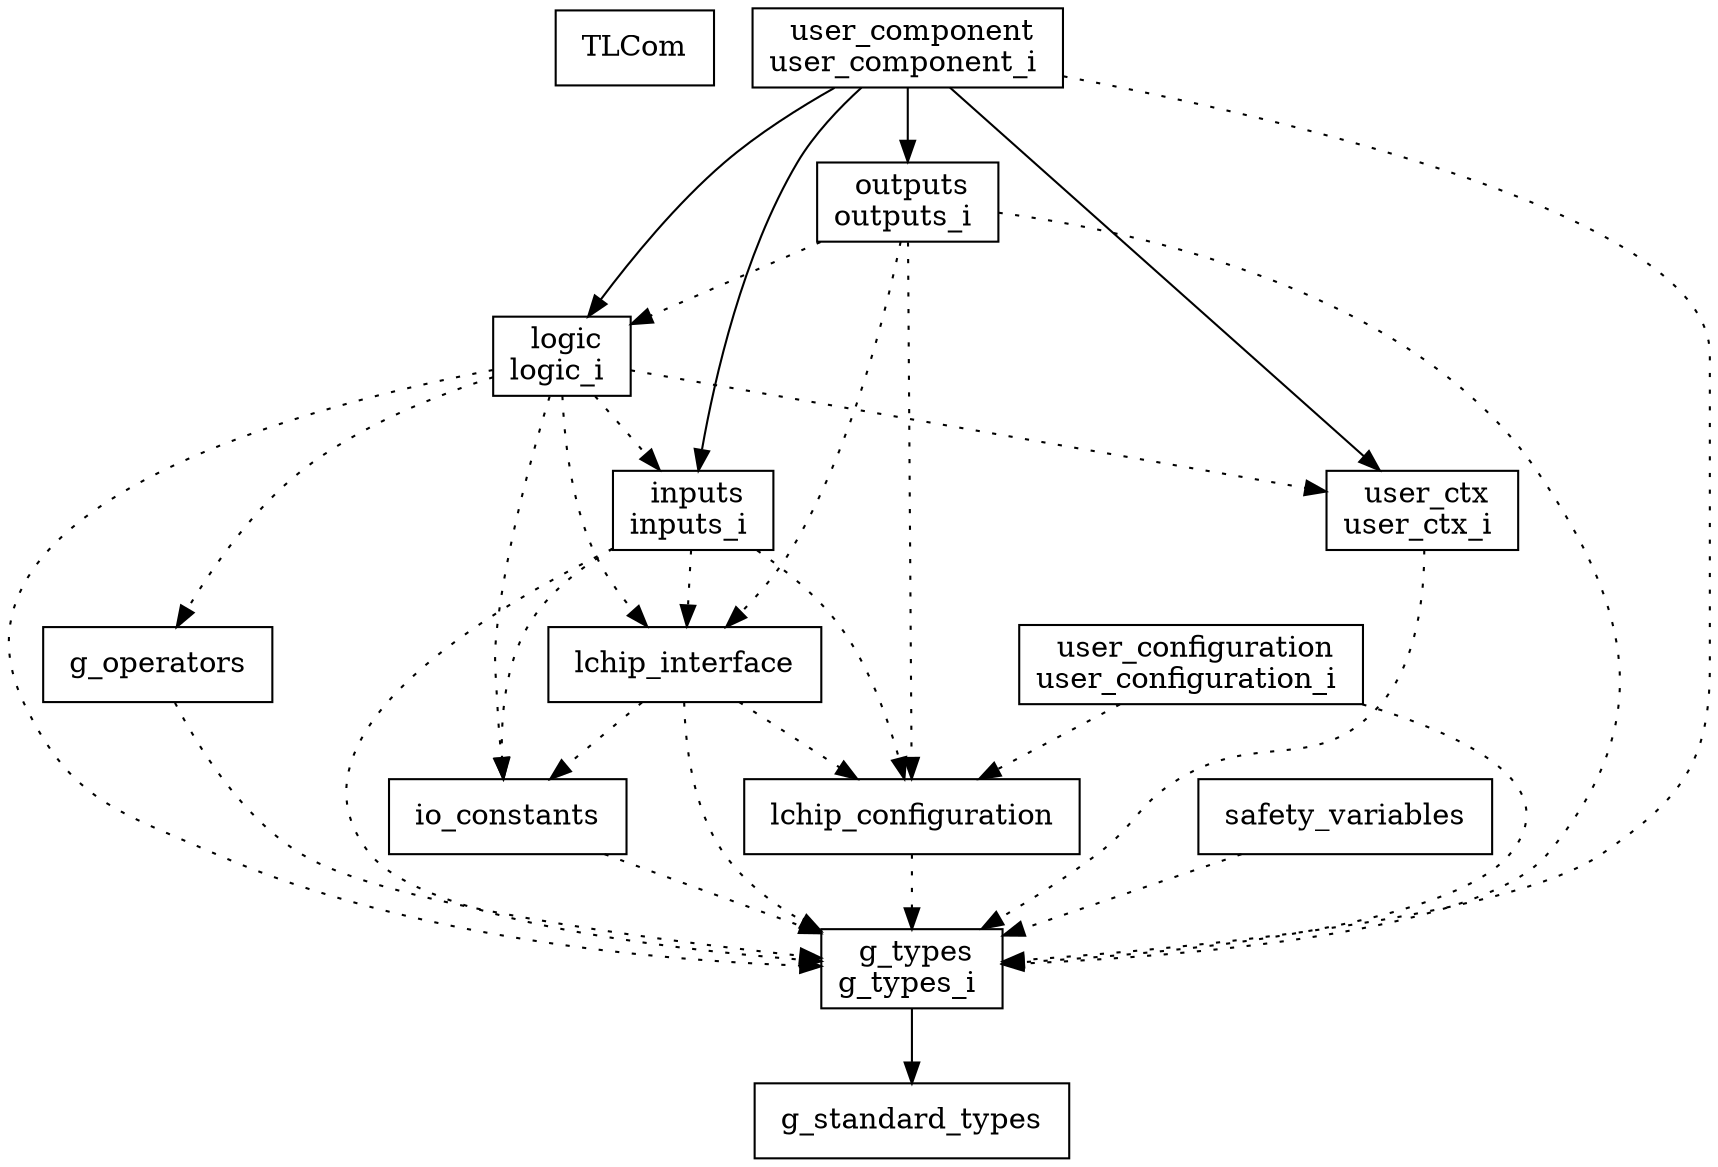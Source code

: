 digraph {
TLCom [ label=" TLCom " shape= box ]
g_operators [ label=" g_operators " shape= box ]
g_standard_types [ label=" g_standard_types " shape= box ]
g_types_i [ label=" g_types\ng_types_i " shape= box ]
inputs_i [ label=" inputs\ninputs_i " shape= box ]
io_constants [ label=" io_constants " shape= box ]
lchip_configuration [ label=" lchip_configuration " shape= box ]
lchip_interface [ label=" lchip_interface " shape= box ]
logic_i [ label=" logic\nlogic_i " shape= box ]
outputs_i [ label=" outputs\noutputs_i " shape= box ]
safety_variables [ label=" safety_variables " shape= box ]
user_component_i [ label=" user_component\nuser_component_i " shape= box ]
user_configuration_i [ label=" user_configuration\nuser_configuration_i " shape= box ]
user_ctx_i [ label=" user_ctx\nuser_ctx_i " shape= box ]

"g_operators" -> "g_types_i" [style= dotted ]
"g_types_i" -> "g_standard_types" []
"inputs_i" -> "g_types_i" [style= dotted ]
"inputs_i" -> "io_constants" [style= dotted ]
"inputs_i" -> "lchip_configuration" [style= dotted ]
"inputs_i" -> "lchip_interface" [style= dotted ]
"io_constants" -> "g_types_i" [style= dotted ]
"lchip_configuration" -> "g_types_i" [style= dotted ]
"lchip_interface" -> "g_types_i" [style= dotted ]
"lchip_interface" -> "lchip_configuration" [style= dotted ]
"lchip_interface" -> "io_constants" [style= dotted ]
"logic_i" -> "g_types_i" [style= dotted ]
"logic_i" -> "g_operators" [style= dotted ]
"logic_i" -> "io_constants" [style= dotted ]
"logic_i" -> "lchip_interface" [style= dotted ]
"logic_i" -> "user_ctx_i" [style= dotted ]
"logic_i" -> "inputs_i" [style= dotted ]
"outputs_i" -> "g_types_i" [style= dotted ]
"outputs_i" -> "lchip_configuration" [style= dotted ]
"outputs_i" -> "lchip_interface" [style= dotted ]
"outputs_i" -> "logic_i" [style= dotted ]
"safety_variables" -> "g_types_i" [style= dotted ]
"user_component_i" -> "g_types_i" [style= dotted ]
"user_component_i" -> "user_ctx_i" []
"user_component_i" -> "inputs_i" []
"user_component_i" -> "logic_i" []
"user_component_i" -> "outputs_i" []
"user_configuration_i" -> "g_types_i" [style= dotted ]
"user_configuration_i" -> "lchip_configuration" [style= dotted ]
"user_ctx_i" -> "g_types_i" [style= dotted ]
}
